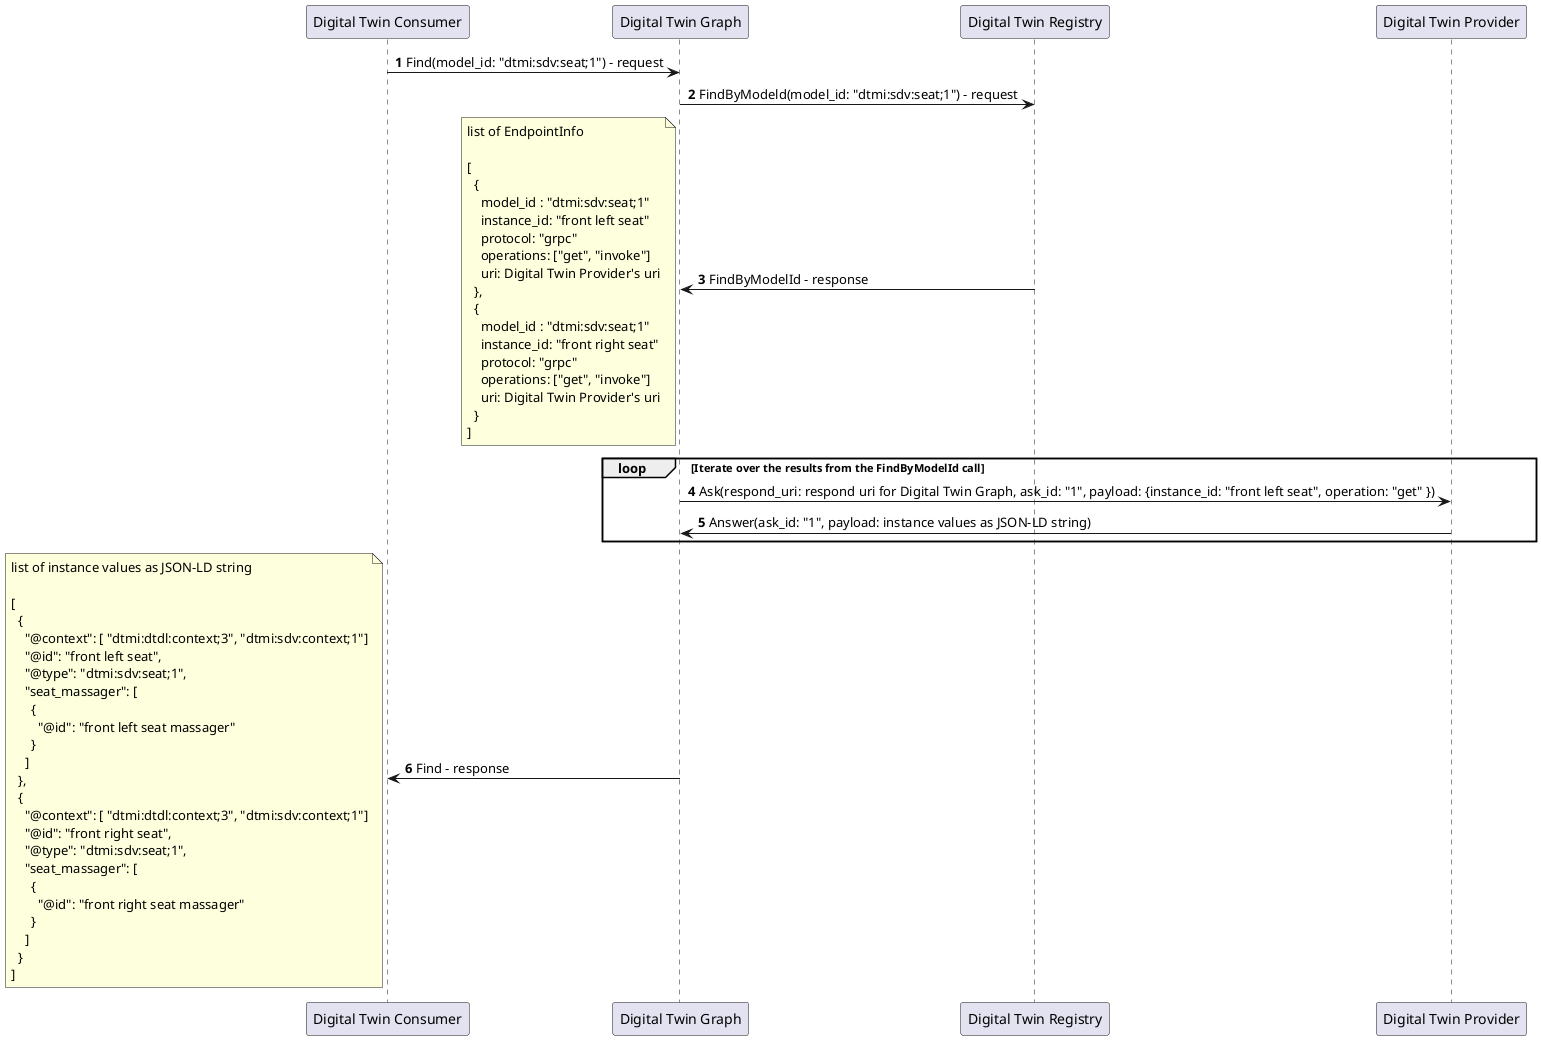 @startuml

autonumber

participant "Digital Twin Consumer" as CONSUMER
participant "Digital Twin Graph" as DIGITAL_TWIN_GRAPH
participant "Digital Twin Registry" as DIGITAL_TWIN_REGISTRY
participant "Digital Twin Provider" as PROVIDER

CONSUMER -> DIGITAL_TWIN_GRAPH: Find(model_id: "dtmi:sdv:seat;1") - request

DIGITAL_TWIN_GRAPH -> DIGITAL_TWIN_REGISTRY: FindByModeld(model_id: "dtmi:sdv:seat;1") - request

DIGITAL_TWIN_GRAPH <- DIGITAL_TWIN_REGISTRY: FindByModelId - response
note left
  list of EndpointInfo

  [
    {
      model_id : "dtmi:sdv:seat;1"
      instance_id: "front left seat"
      protocol: "grpc"
      operations: ["get", "invoke"]
      uri: Digital Twin Provider's uri
    },
    {
      model_id : "dtmi:sdv:seat;1"
      instance_id: "front right seat"
      protocol: "grpc"
      operations: ["get", "invoke"]
      uri: Digital Twin Provider's uri
    }
  ]
end note

loop Iterate over the results from the FindByModelId call
  DIGITAL_TWIN_GRAPH -> PROVIDER: Ask(respond_uri: respond uri for Digital Twin Graph, ask_id: "1", payload: {instance_id: "front left seat", operation: "get" })
  DIGITAL_TWIN_GRAPH <- PROVIDER: Answer(ask_id: "1", payload: instance values as JSON-LD string)
end

CONSUMER <- DIGITAL_TWIN_GRAPH: Find - response
note left
  list of instance values as JSON-LD string

  [
    {
      "@context": [ "dtmi:dtdl:context;3", "dtmi:sdv:context;1"]
      "@id": "front left seat",
      "@type": "dtmi:sdv:seat;1",
      "seat_massager": [
        {
          "@id": "front left seat massager"
        }
      ]
    },
    {
      "@context": [ "dtmi:dtdl:context;3", "dtmi:sdv:context;1"]
      "@id": "front right seat",
      "@type": "dtmi:sdv:seat;1",
      "seat_massager": [
        {
          "@id": "front right seat massager"
        }
      ]
    }
  ]
end note

@enduml
